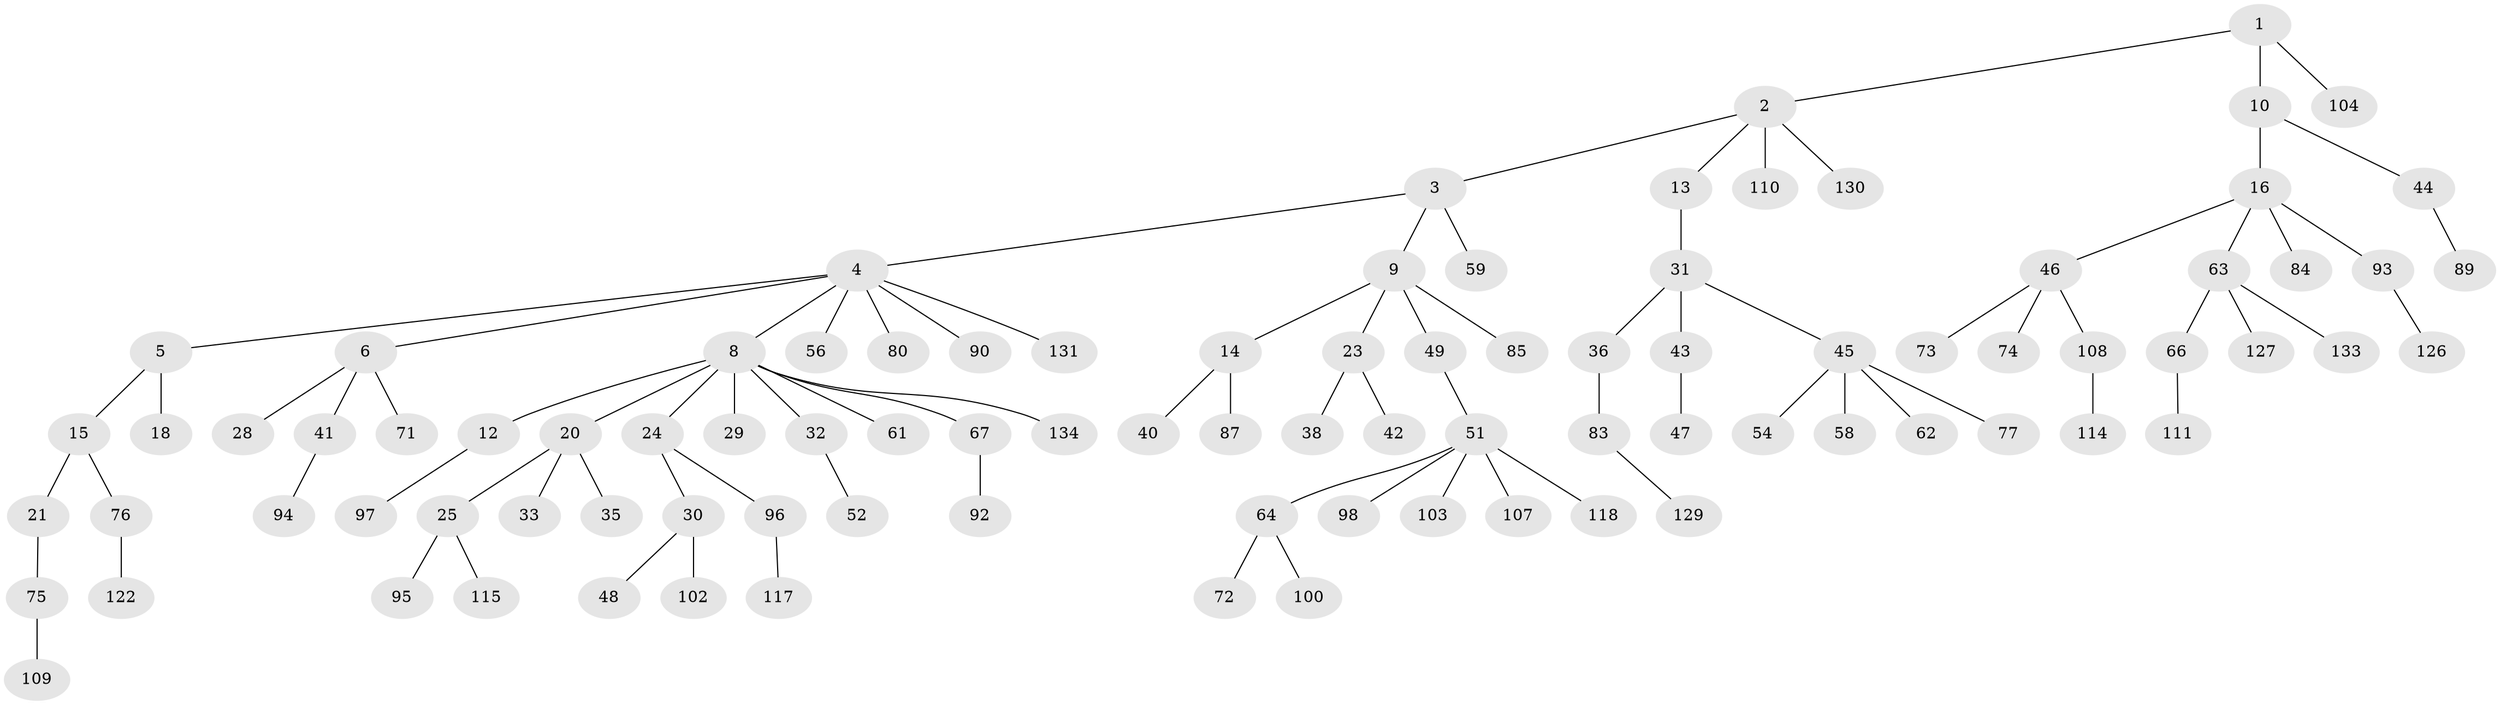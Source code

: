 // original degree distribution, {4: 0.044444444444444446, 5: 0.044444444444444446, 8: 0.007407407407407408, 3: 0.1259259259259259, 6: 0.02962962962962963, 1: 0.5259259259259259, 2: 0.2222222222222222}
// Generated by graph-tools (version 1.1) at 2025/42/03/06/25 10:42:05]
// undirected, 93 vertices, 92 edges
graph export_dot {
graph [start="1"]
  node [color=gray90,style=filled];
  1 [super="+128"];
  2 [super="+7"];
  3 [super="+37"];
  4 [super="+19"];
  5 [super="+27"];
  6 [super="+22"];
  8 [super="+11"];
  9 [super="+105"];
  10 [super="+69"];
  12 [super="+17"];
  13 [super="+34"];
  14 [super="+26"];
  15 [super="+65"];
  16 [super="+79"];
  18;
  20 [super="+86"];
  21 [super="+39"];
  23;
  24;
  25 [super="+68"];
  28;
  29 [super="+78"];
  30 [super="+99"];
  31 [super="+119"];
  32;
  33 [super="+106"];
  35;
  36;
  38 [super="+116"];
  40 [super="+55"];
  41 [super="+60"];
  42 [super="+120"];
  43;
  44 [super="+81"];
  45 [super="+53"];
  46 [super="+57"];
  47;
  48;
  49 [super="+50"];
  51 [super="+88"];
  52;
  54;
  56;
  58;
  59 [super="+91"];
  61;
  62 [super="+132"];
  63 [super="+125"];
  64 [super="+70"];
  66;
  67;
  71;
  72;
  73;
  74;
  75 [super="+82"];
  76 [super="+124"];
  77;
  80 [super="+121"];
  83 [super="+112"];
  84;
  85 [super="+135"];
  87;
  89;
  90 [super="+101"];
  92;
  93 [super="+123"];
  94;
  95;
  96 [super="+113"];
  97;
  98;
  100;
  102;
  103;
  104;
  107;
  108;
  109;
  110;
  111;
  114;
  115;
  117;
  118;
  122;
  126;
  127;
  129;
  130;
  131;
  133;
  134;
  1 -- 2;
  1 -- 10;
  1 -- 104;
  2 -- 3;
  2 -- 13;
  2 -- 110;
  2 -- 130;
  3 -- 4;
  3 -- 9;
  3 -- 59;
  4 -- 5;
  4 -- 6;
  4 -- 8;
  4 -- 80;
  4 -- 90;
  4 -- 131;
  4 -- 56;
  5 -- 15;
  5 -- 18;
  6 -- 28;
  6 -- 71;
  6 -- 41;
  8 -- 20;
  8 -- 29;
  8 -- 32;
  8 -- 67;
  8 -- 134;
  8 -- 24;
  8 -- 12;
  8 -- 61;
  9 -- 14;
  9 -- 23;
  9 -- 49;
  9 -- 85;
  10 -- 16;
  10 -- 44;
  12 -- 97;
  13 -- 31;
  14 -- 87;
  14 -- 40;
  15 -- 21;
  15 -- 76;
  16 -- 46;
  16 -- 63;
  16 -- 84;
  16 -- 93;
  20 -- 25;
  20 -- 33;
  20 -- 35;
  21 -- 75;
  23 -- 38;
  23 -- 42;
  24 -- 30;
  24 -- 96;
  25 -- 115;
  25 -- 95;
  30 -- 48;
  30 -- 102;
  31 -- 36;
  31 -- 43;
  31 -- 45;
  32 -- 52;
  36 -- 83;
  41 -- 94;
  43 -- 47;
  44 -- 89;
  45 -- 54;
  45 -- 58;
  45 -- 62;
  45 -- 77;
  46 -- 108;
  46 -- 73;
  46 -- 74;
  49 -- 51;
  51 -- 64;
  51 -- 103;
  51 -- 107;
  51 -- 98;
  51 -- 118;
  63 -- 66;
  63 -- 127;
  63 -- 133;
  64 -- 72;
  64 -- 100;
  66 -- 111;
  67 -- 92;
  75 -- 109;
  76 -- 122;
  83 -- 129;
  93 -- 126;
  96 -- 117;
  108 -- 114;
}
